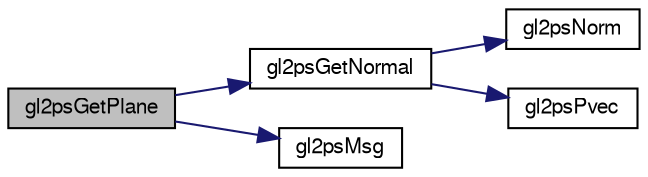 digraph G
{
  edge [fontname="FreeSans",fontsize="10",labelfontname="FreeSans",labelfontsize="10"];
  node [fontname="FreeSans",fontsize="10",shape=record];
  rankdir="LR";
  Node1 [label="gl2psGetPlane",height=0.2,width=0.4,color="black", fillcolor="grey75", style="filled" fontcolor="black"];
  Node1 -> Node2 [color="midnightblue",fontsize="10",style="solid",fontname="FreeSans"];
  Node2 [label="gl2psGetNormal",height=0.2,width=0.4,color="black", fillcolor="white", style="filled",URL="$gl2ps_8c.html#ae8ff064e9a2a6c0c561b2b0e2c04ad8d"];
  Node2 -> Node3 [color="midnightblue",fontsize="10",style="solid",fontname="FreeSans"];
  Node3 [label="gl2psNorm",height=0.2,width=0.4,color="black", fillcolor="white", style="filled",URL="$gl2ps_8c.html#a079f096474f22f8c9a4fb3475c9d2019"];
  Node2 -> Node4 [color="midnightblue",fontsize="10",style="solid",fontname="FreeSans"];
  Node4 [label="gl2psPvec",height=0.2,width=0.4,color="black", fillcolor="white", style="filled",URL="$gl2ps_8c.html#a7adfc9a8b4b546045a9c2f999a3360f7"];
  Node1 -> Node5 [color="midnightblue",fontsize="10",style="solid",fontname="FreeSans"];
  Node5 [label="gl2psMsg",height=0.2,width=0.4,color="black", fillcolor="white", style="filled",URL="$gl2ps_8c.html#ab2b05dc9c0ad9b295309ef903218908c"];
}
